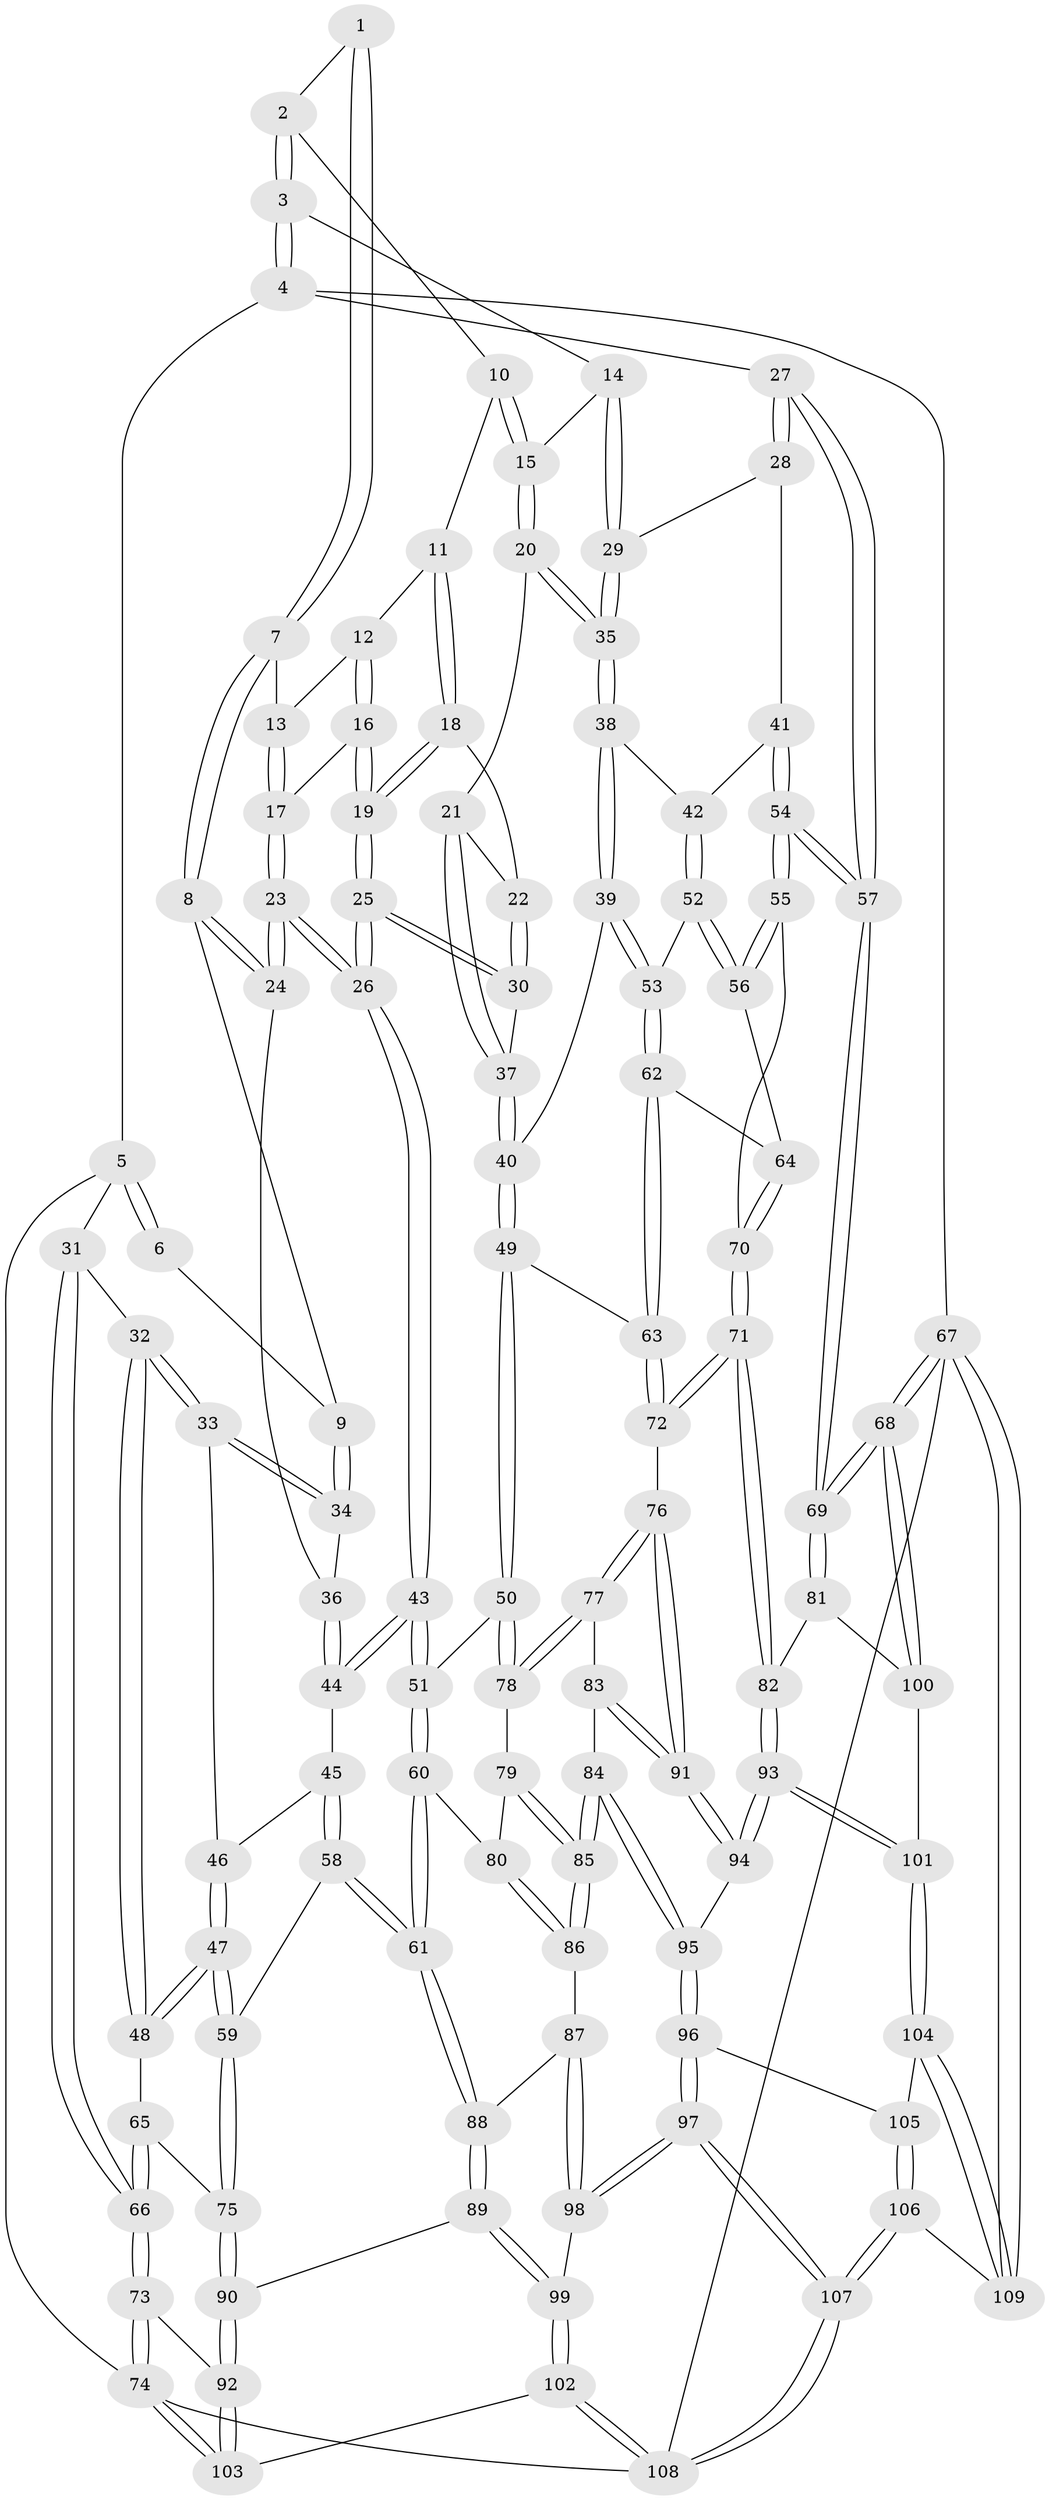 // coarse degree distribution, {3: 0.12307692307692308, 4: 0.47692307692307695, 6: 0.06153846153846154, 5: 0.3384615384615385}
// Generated by graph-tools (version 1.1) at 2025/52/02/27/25 19:52:42]
// undirected, 109 vertices, 269 edges
graph export_dot {
graph [start="1"]
  node [color=gray90,style=filled];
  1 [pos="+0.4041670982744344+0"];
  2 [pos="+0.7716249142383209+0"];
  3 [pos="+1+0"];
  4 [pos="+1+0"];
  5 [pos="+0+0"];
  6 [pos="+0.3775998450310623+0"];
  7 [pos="+0.44377980828517194+0.0342726630788577"];
  8 [pos="+0.40732394620741325+0.13063394528151306"];
  9 [pos="+0.2783826451785039+0.10814217126226175"];
  10 [pos="+0.7421406097614531+0"];
  11 [pos="+0.7216077867444196+0"];
  12 [pos="+0.6228491455918915+0.01511900812523908"];
  13 [pos="+0.5312129945634497+0.07824753365945443"];
  14 [pos="+0.8929997158400024+0.12518308481664947"];
  15 [pos="+0.8173751449262588+0.15658824076594033"];
  16 [pos="+0.5686550413792638+0.12021180449525364"];
  17 [pos="+0.5433653734203269+0.10183473368763478"];
  18 [pos="+0.7054120664556786+0.005066754884969364"];
  19 [pos="+0.5883134592620217+0.13938344638369207"];
  20 [pos="+0.8053325102934146+0.1807207425851243"];
  21 [pos="+0.7979676897063046+0.18092990974745338"];
  22 [pos="+0.7060724762383622+0.11607888991526644"];
  23 [pos="+0.4540523440870116+0.21498931690171674"];
  24 [pos="+0.4122109533105033+0.14695354066032706"];
  25 [pos="+0.6074699960710738+0.24518401806285287"];
  26 [pos="+0.49038956661945+0.31206695107054827"];
  27 [pos="+1+0.022454109530888933"];
  28 [pos="+0.9376646712368281+0.20117696803988994"];
  29 [pos="+0.9185437370821986+0.19557740228554196"];
  30 [pos="+0.6435581856013017+0.2429301757549332"];
  31 [pos="+0+0"];
  32 [pos="+0.09947262934852868+0.15797847129688933"];
  33 [pos="+0.10739918007366171+0.15963279209257722"];
  34 [pos="+0.2022029662442047+0.1479489296239611"];
  35 [pos="+0.8441698316959434+0.24037833790501012"];
  36 [pos="+0.30445616029845796+0.2146948984347079"];
  37 [pos="+0.671169393945081+0.25511680460179487"];
  38 [pos="+0.8403931583029479+0.28860885502395484"];
  39 [pos="+0.8181104939744138+0.30764044770779886"];
  40 [pos="+0.7208859466686433+0.3037425822404806"];
  41 [pos="+0.9587962832377414+0.3023143019674128"];
  42 [pos="+0.8527266261463012+0.29219645298310826"];
  43 [pos="+0.486832303642241+0.3197251034393408"];
  44 [pos="+0.3388320691726415+0.29426088597314043"];
  45 [pos="+0.2981360002028954+0.3094323959394637"];
  46 [pos="+0.2313389392079252+0.28977918642320266"];
  47 [pos="+0.18396682395127642+0.44576204394691227"];
  48 [pos="+0.11785309967585791+0.40303521587792723"];
  49 [pos="+0.702335067490505+0.4376481451426034"];
  50 [pos="+0.5809274257300971+0.4551598937605517"];
  51 [pos="+0.4873600987304261+0.33339626580735915"];
  52 [pos="+0.9163661725932222+0.391754687708368"];
  53 [pos="+0.8225760374189331+0.34862148041535074"];
  54 [pos="+1+0.4046843923799765"];
  55 [pos="+1+0.4148073293656978"];
  56 [pos="+0.9203464528697444+0.39537525335978857"];
  57 [pos="+1+0.4132846622053228"];
  58 [pos="+0.24531030508983256+0.49100548953678924"];
  59 [pos="+0.21923344475734086+0.4854360089464501"];
  60 [pos="+0.34176988360901994+0.4964741812811982"];
  61 [pos="+0.2875145538202116+0.5137557845083794"];
  62 [pos="+0.8169159799122746+0.40721479602939803"];
  63 [pos="+0.7308410258757252+0.4542382926901246"];
  64 [pos="+0.845916982900082+0.425651075275053"];
  65 [pos="+0.00982772627867827+0.4326762294459588"];
  66 [pos="+0+0.4505407233015939"];
  67 [pos="+1+1"];
  68 [pos="+1+1"];
  69 [pos="+1+0.6864115386428774"];
  70 [pos="+0.8801095527414214+0.518135789272842"];
  71 [pos="+0.8386736457807545+0.5832328190053638"];
  72 [pos="+0.7783198878771727+0.5620048832726644"];
  73 [pos="+0+0.6460894769166777"];
  74 [pos="+0+1"];
  75 [pos="+0.12018634704696698+0.5696353600382446"];
  76 [pos="+0.769675850006649+0.5664306466060401"];
  77 [pos="+0.6212883301036446+0.562446979324453"];
  78 [pos="+0.5762868891053181+0.4957534793885948"];
  79 [pos="+0.5570252825062728+0.5144325544424284"];
  80 [pos="+0.42398740650829225+0.5505084589938979"];
  81 [pos="+0.9811847055067999+0.6675712929280783"];
  82 [pos="+0.8545349120387086+0.6124542720456939"];
  83 [pos="+0.6215433409672185+0.5753471676914859"];
  84 [pos="+0.49164348782425715+0.6710916491146114"];
  85 [pos="+0.49074336128584845+0.6700948123235857"];
  86 [pos="+0.47589782164134825+0.6639691019989352"];
  87 [pos="+0.36992423624771564+0.6799048731549409"];
  88 [pos="+0.294384235960961+0.6563862029949332"];
  89 [pos="+0.255038349031403+0.7055898349985247"];
  90 [pos="+0.03418677977925443+0.6774058948955967"];
  91 [pos="+0.646720567602682+0.7101276274004891"];
  92 [pos="+0.029611710276174676+0.6794141042827069"];
  93 [pos="+0.764175911067799+0.7930896578981317"];
  94 [pos="+0.6402674797285189+0.736082099291513"];
  95 [pos="+0.5581357896020567+0.7617088700736476"];
  96 [pos="+0.5469931308291937+0.7823935313737354"];
  97 [pos="+0.4324227937866595+0.8652594907339274"];
  98 [pos="+0.4065119363789903+0.8400835670927936"];
  99 [pos="+0.26143011036738817+0.7707769346433551"];
  100 [pos="+0.8448757972681827+0.8271981915697847"];
  101 [pos="+0.7865002893360223+0.8284254942559283"];
  102 [pos="+0.18681349223094182+0.8952207262886238"];
  103 [pos="+0.11269430985142645+0.8600124143169043"];
  104 [pos="+0.7337470018793599+1"];
  105 [pos="+0.565196350611624+0.8193194285453821"];
  106 [pos="+0.5813212987283342+1"];
  107 [pos="+0.3546879220044939+1"];
  108 [pos="+0.31454693062294803+1"];
  109 [pos="+0.7298917257028861+1"];
  1 -- 2;
  1 -- 7;
  1 -- 7;
  2 -- 3;
  2 -- 3;
  2 -- 10;
  3 -- 4;
  3 -- 4;
  3 -- 14;
  4 -- 5;
  4 -- 27;
  4 -- 67;
  5 -- 6;
  5 -- 6;
  5 -- 31;
  5 -- 74;
  6 -- 9;
  7 -- 8;
  7 -- 8;
  7 -- 13;
  8 -- 9;
  8 -- 24;
  8 -- 24;
  9 -- 34;
  9 -- 34;
  10 -- 11;
  10 -- 15;
  10 -- 15;
  11 -- 12;
  11 -- 18;
  11 -- 18;
  12 -- 13;
  12 -- 16;
  12 -- 16;
  13 -- 17;
  13 -- 17;
  14 -- 15;
  14 -- 29;
  14 -- 29;
  15 -- 20;
  15 -- 20;
  16 -- 17;
  16 -- 19;
  16 -- 19;
  17 -- 23;
  17 -- 23;
  18 -- 19;
  18 -- 19;
  18 -- 22;
  19 -- 25;
  19 -- 25;
  20 -- 21;
  20 -- 35;
  20 -- 35;
  21 -- 22;
  21 -- 37;
  21 -- 37;
  22 -- 30;
  22 -- 30;
  23 -- 24;
  23 -- 24;
  23 -- 26;
  23 -- 26;
  24 -- 36;
  25 -- 26;
  25 -- 26;
  25 -- 30;
  25 -- 30;
  26 -- 43;
  26 -- 43;
  27 -- 28;
  27 -- 28;
  27 -- 57;
  27 -- 57;
  28 -- 29;
  28 -- 41;
  29 -- 35;
  29 -- 35;
  30 -- 37;
  31 -- 32;
  31 -- 66;
  31 -- 66;
  32 -- 33;
  32 -- 33;
  32 -- 48;
  32 -- 48;
  33 -- 34;
  33 -- 34;
  33 -- 46;
  34 -- 36;
  35 -- 38;
  35 -- 38;
  36 -- 44;
  36 -- 44;
  37 -- 40;
  37 -- 40;
  38 -- 39;
  38 -- 39;
  38 -- 42;
  39 -- 40;
  39 -- 53;
  39 -- 53;
  40 -- 49;
  40 -- 49;
  41 -- 42;
  41 -- 54;
  41 -- 54;
  42 -- 52;
  42 -- 52;
  43 -- 44;
  43 -- 44;
  43 -- 51;
  43 -- 51;
  44 -- 45;
  45 -- 46;
  45 -- 58;
  45 -- 58;
  46 -- 47;
  46 -- 47;
  47 -- 48;
  47 -- 48;
  47 -- 59;
  47 -- 59;
  48 -- 65;
  49 -- 50;
  49 -- 50;
  49 -- 63;
  50 -- 51;
  50 -- 78;
  50 -- 78;
  51 -- 60;
  51 -- 60;
  52 -- 53;
  52 -- 56;
  52 -- 56;
  53 -- 62;
  53 -- 62;
  54 -- 55;
  54 -- 55;
  54 -- 57;
  54 -- 57;
  55 -- 56;
  55 -- 56;
  55 -- 70;
  56 -- 64;
  57 -- 69;
  57 -- 69;
  58 -- 59;
  58 -- 61;
  58 -- 61;
  59 -- 75;
  59 -- 75;
  60 -- 61;
  60 -- 61;
  60 -- 80;
  61 -- 88;
  61 -- 88;
  62 -- 63;
  62 -- 63;
  62 -- 64;
  63 -- 72;
  63 -- 72;
  64 -- 70;
  64 -- 70;
  65 -- 66;
  65 -- 66;
  65 -- 75;
  66 -- 73;
  66 -- 73;
  67 -- 68;
  67 -- 68;
  67 -- 109;
  67 -- 109;
  67 -- 108;
  68 -- 69;
  68 -- 69;
  68 -- 100;
  68 -- 100;
  69 -- 81;
  69 -- 81;
  70 -- 71;
  70 -- 71;
  71 -- 72;
  71 -- 72;
  71 -- 82;
  71 -- 82;
  72 -- 76;
  73 -- 74;
  73 -- 74;
  73 -- 92;
  74 -- 103;
  74 -- 103;
  74 -- 108;
  75 -- 90;
  75 -- 90;
  76 -- 77;
  76 -- 77;
  76 -- 91;
  76 -- 91;
  77 -- 78;
  77 -- 78;
  77 -- 83;
  78 -- 79;
  79 -- 80;
  79 -- 85;
  79 -- 85;
  80 -- 86;
  80 -- 86;
  81 -- 82;
  81 -- 100;
  82 -- 93;
  82 -- 93;
  83 -- 84;
  83 -- 91;
  83 -- 91;
  84 -- 85;
  84 -- 85;
  84 -- 95;
  84 -- 95;
  85 -- 86;
  85 -- 86;
  86 -- 87;
  87 -- 88;
  87 -- 98;
  87 -- 98;
  88 -- 89;
  88 -- 89;
  89 -- 90;
  89 -- 99;
  89 -- 99;
  90 -- 92;
  90 -- 92;
  91 -- 94;
  91 -- 94;
  92 -- 103;
  92 -- 103;
  93 -- 94;
  93 -- 94;
  93 -- 101;
  93 -- 101;
  94 -- 95;
  95 -- 96;
  95 -- 96;
  96 -- 97;
  96 -- 97;
  96 -- 105;
  97 -- 98;
  97 -- 98;
  97 -- 107;
  97 -- 107;
  98 -- 99;
  99 -- 102;
  99 -- 102;
  100 -- 101;
  101 -- 104;
  101 -- 104;
  102 -- 103;
  102 -- 108;
  102 -- 108;
  104 -- 105;
  104 -- 109;
  104 -- 109;
  105 -- 106;
  105 -- 106;
  106 -- 107;
  106 -- 107;
  106 -- 109;
  107 -- 108;
  107 -- 108;
}
